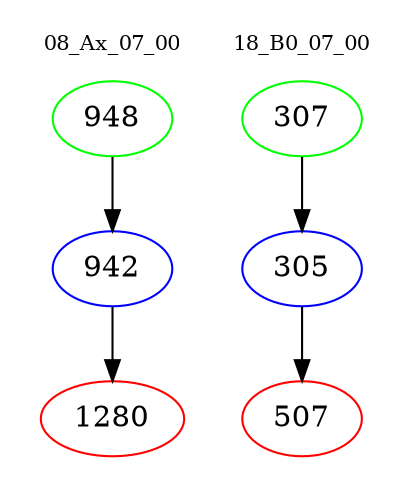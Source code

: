 digraph{
subgraph cluster_0 {
color = white
label = "08_Ax_07_00";
fontsize=10;
T0_948 [label="948", color="green"]
T0_948 -> T0_942 [color="black"]
T0_942 [label="942", color="blue"]
T0_942 -> T0_1280 [color="black"]
T0_1280 [label="1280", color="red"]
}
subgraph cluster_1 {
color = white
label = "18_B0_07_00";
fontsize=10;
T1_307 [label="307", color="green"]
T1_307 -> T1_305 [color="black"]
T1_305 [label="305", color="blue"]
T1_305 -> T1_507 [color="black"]
T1_507 [label="507", color="red"]
}
}
